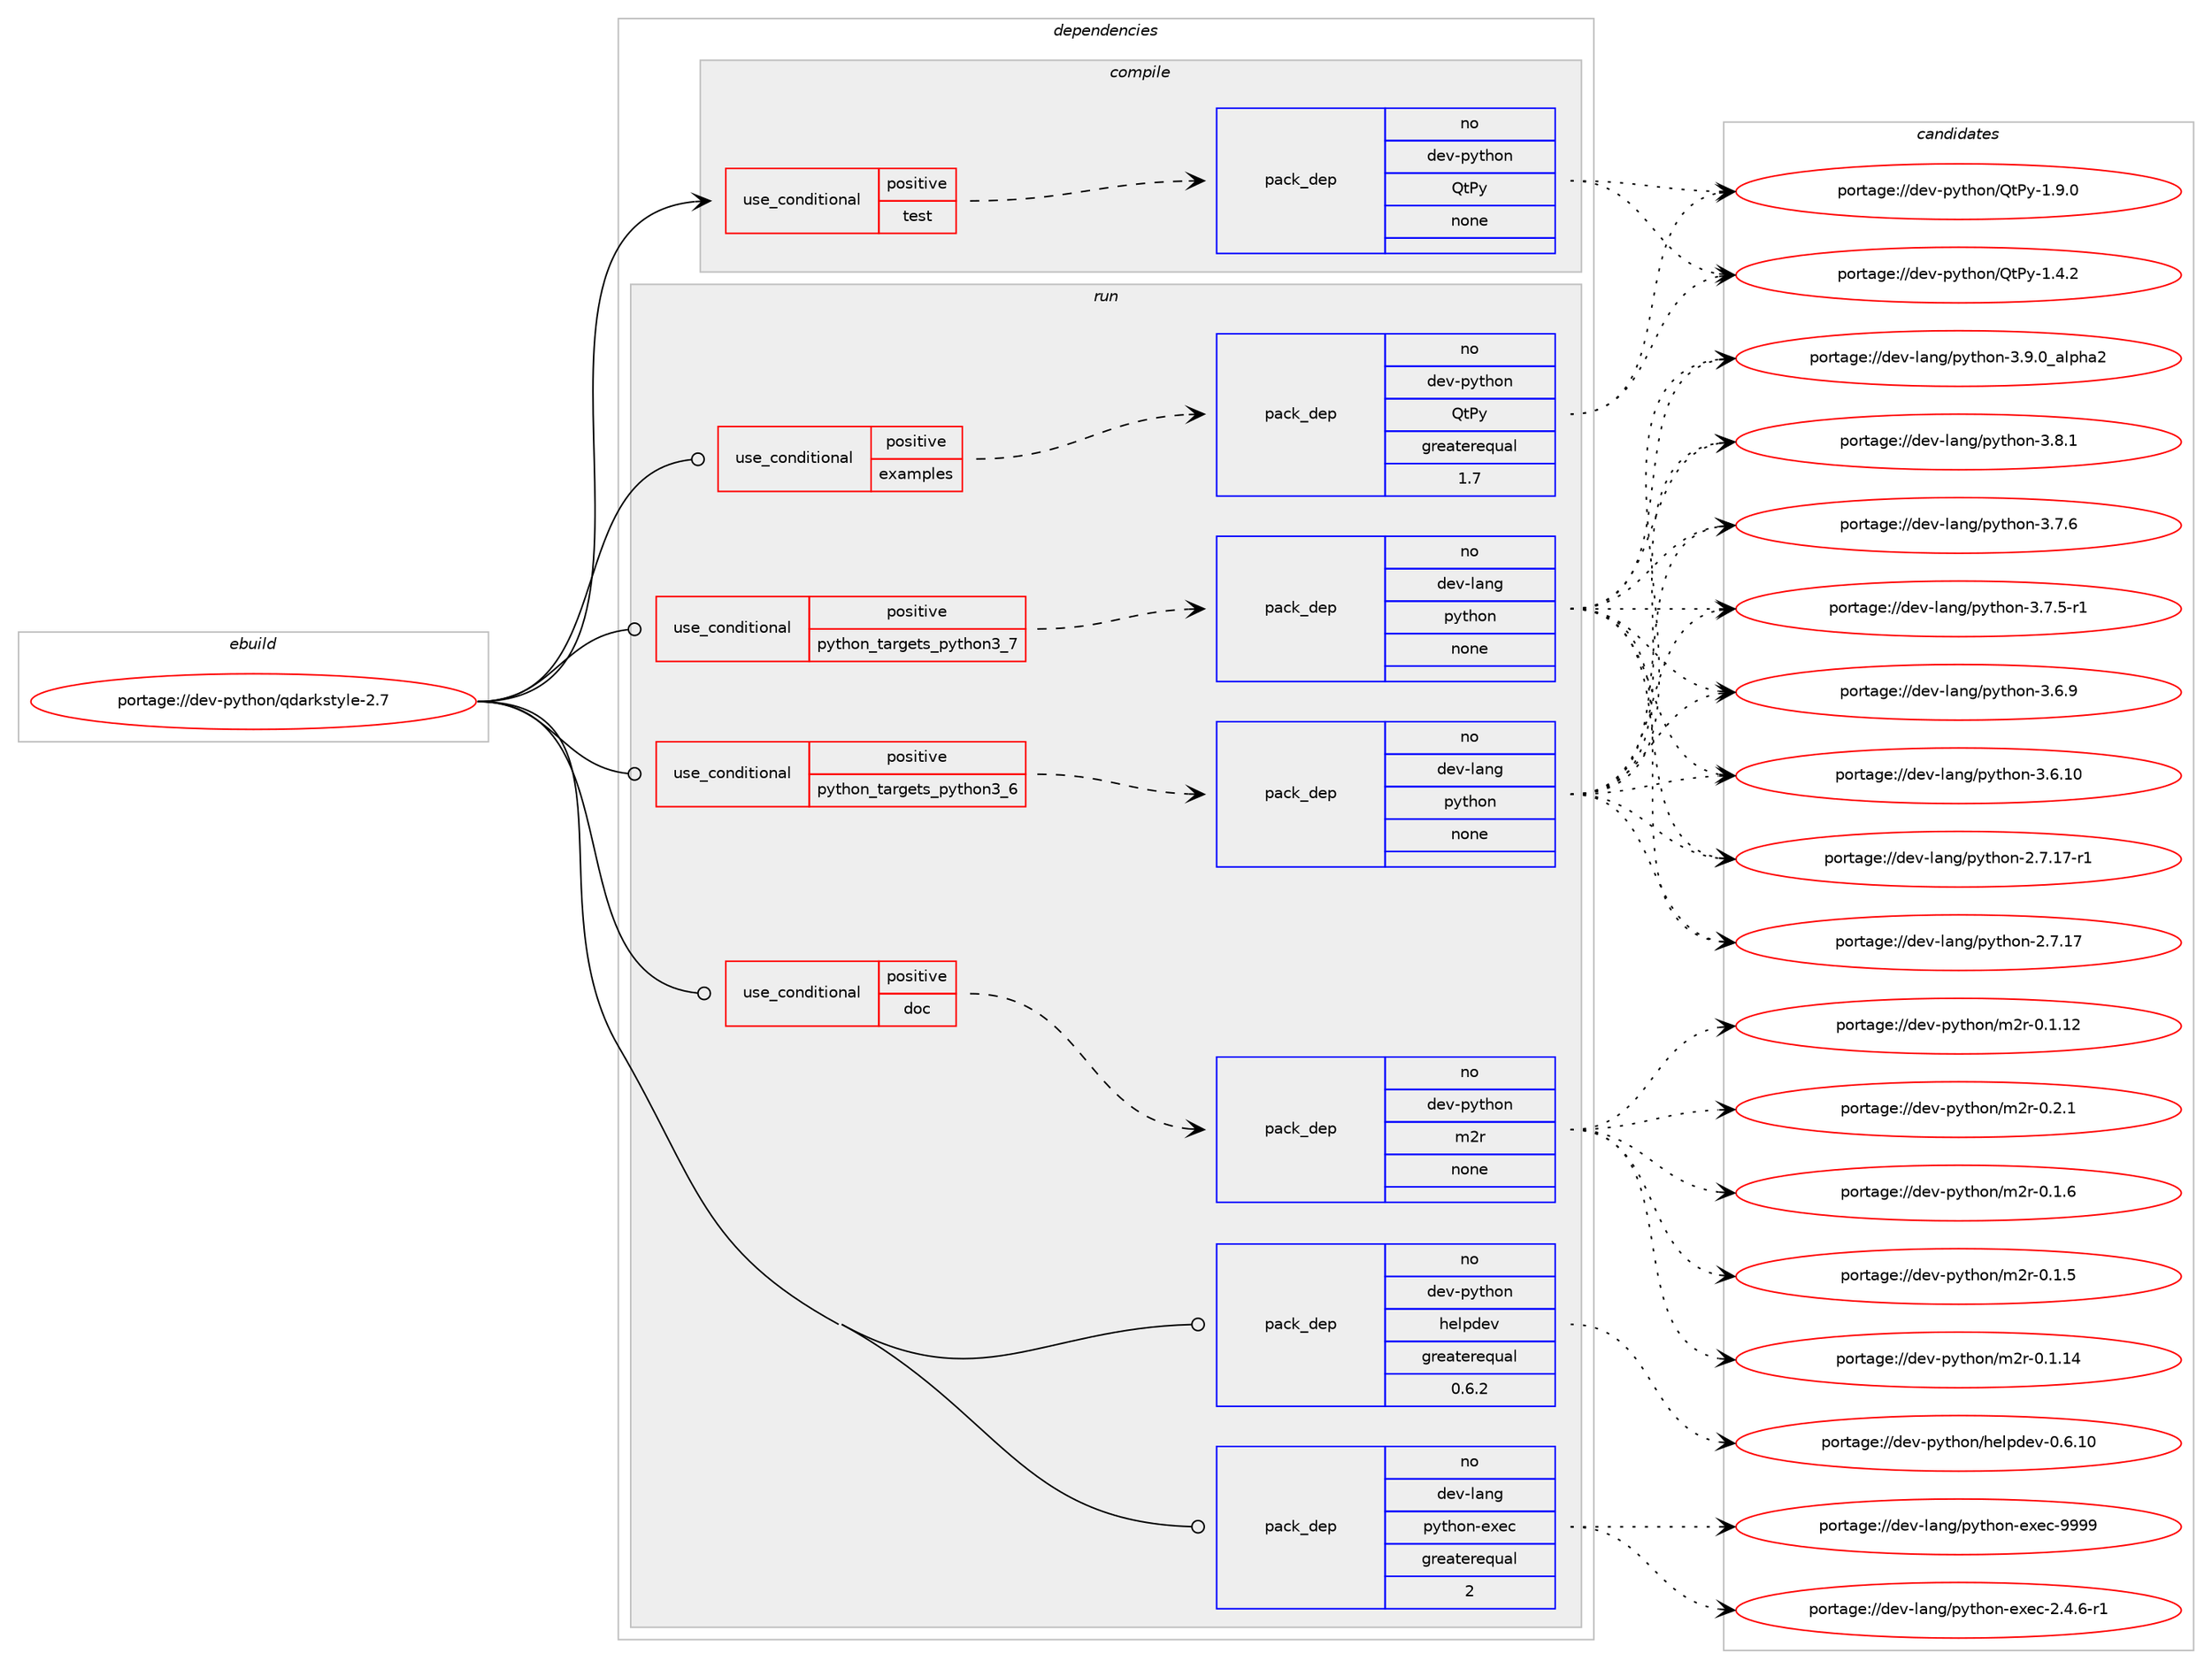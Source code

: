 digraph prolog {

# *************
# Graph options
# *************

newrank=true;
concentrate=true;
compound=true;
graph [rankdir=LR,fontname=Helvetica,fontsize=10,ranksep=1.5];#, ranksep=2.5, nodesep=0.2];
edge  [arrowhead=vee];
node  [fontname=Helvetica,fontsize=10];

# **********
# The ebuild
# **********

subgraph cluster_leftcol {
color=gray;
label=<<i>ebuild</i>>;
id [label="portage://dev-python/qdarkstyle-2.7", color=red, width=4, href="../dev-python/qdarkstyle-2.7.svg"];
}

# ****************
# The dependencies
# ****************

subgraph cluster_midcol {
color=gray;
label=<<i>dependencies</i>>;
subgraph cluster_compile {
fillcolor="#eeeeee";
style=filled;
label=<<i>compile</i>>;
subgraph cond107083 {
dependency429405 [label=<<TABLE BORDER="0" CELLBORDER="1" CELLSPACING="0" CELLPADDING="4"><TR><TD ROWSPAN="3" CELLPADDING="10">use_conditional</TD></TR><TR><TD>positive</TD></TR><TR><TD>test</TD></TR></TABLE>>, shape=none, color=red];
subgraph pack317421 {
dependency429406 [label=<<TABLE BORDER="0" CELLBORDER="1" CELLSPACING="0" CELLPADDING="4" WIDTH="220"><TR><TD ROWSPAN="6" CELLPADDING="30">pack_dep</TD></TR><TR><TD WIDTH="110">no</TD></TR><TR><TD>dev-python</TD></TR><TR><TD>QtPy</TD></TR><TR><TD>none</TD></TR><TR><TD></TD></TR></TABLE>>, shape=none, color=blue];
}
dependency429405:e -> dependency429406:w [weight=20,style="dashed",arrowhead="vee"];
}
id:e -> dependency429405:w [weight=20,style="solid",arrowhead="vee"];
}
subgraph cluster_compileandrun {
fillcolor="#eeeeee";
style=filled;
label=<<i>compile and run</i>>;
}
subgraph cluster_run {
fillcolor="#eeeeee";
style=filled;
label=<<i>run</i>>;
subgraph cond107084 {
dependency429407 [label=<<TABLE BORDER="0" CELLBORDER="1" CELLSPACING="0" CELLPADDING="4"><TR><TD ROWSPAN="3" CELLPADDING="10">use_conditional</TD></TR><TR><TD>positive</TD></TR><TR><TD>doc</TD></TR></TABLE>>, shape=none, color=red];
subgraph pack317422 {
dependency429408 [label=<<TABLE BORDER="0" CELLBORDER="1" CELLSPACING="0" CELLPADDING="4" WIDTH="220"><TR><TD ROWSPAN="6" CELLPADDING="30">pack_dep</TD></TR><TR><TD WIDTH="110">no</TD></TR><TR><TD>dev-python</TD></TR><TR><TD>m2r</TD></TR><TR><TD>none</TD></TR><TR><TD></TD></TR></TABLE>>, shape=none, color=blue];
}
dependency429407:e -> dependency429408:w [weight=20,style="dashed",arrowhead="vee"];
}
id:e -> dependency429407:w [weight=20,style="solid",arrowhead="odot"];
subgraph cond107085 {
dependency429409 [label=<<TABLE BORDER="0" CELLBORDER="1" CELLSPACING="0" CELLPADDING="4"><TR><TD ROWSPAN="3" CELLPADDING="10">use_conditional</TD></TR><TR><TD>positive</TD></TR><TR><TD>examples</TD></TR></TABLE>>, shape=none, color=red];
subgraph pack317423 {
dependency429410 [label=<<TABLE BORDER="0" CELLBORDER="1" CELLSPACING="0" CELLPADDING="4" WIDTH="220"><TR><TD ROWSPAN="6" CELLPADDING="30">pack_dep</TD></TR><TR><TD WIDTH="110">no</TD></TR><TR><TD>dev-python</TD></TR><TR><TD>QtPy</TD></TR><TR><TD>greaterequal</TD></TR><TR><TD>1.7</TD></TR></TABLE>>, shape=none, color=blue];
}
dependency429409:e -> dependency429410:w [weight=20,style="dashed",arrowhead="vee"];
}
id:e -> dependency429409:w [weight=20,style="solid",arrowhead="odot"];
subgraph cond107086 {
dependency429411 [label=<<TABLE BORDER="0" CELLBORDER="1" CELLSPACING="0" CELLPADDING="4"><TR><TD ROWSPAN="3" CELLPADDING="10">use_conditional</TD></TR><TR><TD>positive</TD></TR><TR><TD>python_targets_python3_6</TD></TR></TABLE>>, shape=none, color=red];
subgraph pack317424 {
dependency429412 [label=<<TABLE BORDER="0" CELLBORDER="1" CELLSPACING="0" CELLPADDING="4" WIDTH="220"><TR><TD ROWSPAN="6" CELLPADDING="30">pack_dep</TD></TR><TR><TD WIDTH="110">no</TD></TR><TR><TD>dev-lang</TD></TR><TR><TD>python</TD></TR><TR><TD>none</TD></TR><TR><TD></TD></TR></TABLE>>, shape=none, color=blue];
}
dependency429411:e -> dependency429412:w [weight=20,style="dashed",arrowhead="vee"];
}
id:e -> dependency429411:w [weight=20,style="solid",arrowhead="odot"];
subgraph cond107087 {
dependency429413 [label=<<TABLE BORDER="0" CELLBORDER="1" CELLSPACING="0" CELLPADDING="4"><TR><TD ROWSPAN="3" CELLPADDING="10">use_conditional</TD></TR><TR><TD>positive</TD></TR><TR><TD>python_targets_python3_7</TD></TR></TABLE>>, shape=none, color=red];
subgraph pack317425 {
dependency429414 [label=<<TABLE BORDER="0" CELLBORDER="1" CELLSPACING="0" CELLPADDING="4" WIDTH="220"><TR><TD ROWSPAN="6" CELLPADDING="30">pack_dep</TD></TR><TR><TD WIDTH="110">no</TD></TR><TR><TD>dev-lang</TD></TR><TR><TD>python</TD></TR><TR><TD>none</TD></TR><TR><TD></TD></TR></TABLE>>, shape=none, color=blue];
}
dependency429413:e -> dependency429414:w [weight=20,style="dashed",arrowhead="vee"];
}
id:e -> dependency429413:w [weight=20,style="solid",arrowhead="odot"];
subgraph pack317426 {
dependency429415 [label=<<TABLE BORDER="0" CELLBORDER="1" CELLSPACING="0" CELLPADDING="4" WIDTH="220"><TR><TD ROWSPAN="6" CELLPADDING="30">pack_dep</TD></TR><TR><TD WIDTH="110">no</TD></TR><TR><TD>dev-lang</TD></TR><TR><TD>python-exec</TD></TR><TR><TD>greaterequal</TD></TR><TR><TD>2</TD></TR></TABLE>>, shape=none, color=blue];
}
id:e -> dependency429415:w [weight=20,style="solid",arrowhead="odot"];
subgraph pack317427 {
dependency429416 [label=<<TABLE BORDER="0" CELLBORDER="1" CELLSPACING="0" CELLPADDING="4" WIDTH="220"><TR><TD ROWSPAN="6" CELLPADDING="30">pack_dep</TD></TR><TR><TD WIDTH="110">no</TD></TR><TR><TD>dev-python</TD></TR><TR><TD>helpdev</TD></TR><TR><TD>greaterequal</TD></TR><TR><TD>0.6.2</TD></TR></TABLE>>, shape=none, color=blue];
}
id:e -> dependency429416:w [weight=20,style="solid",arrowhead="odot"];
}
}

# **************
# The candidates
# **************

subgraph cluster_choices {
rank=same;
color=gray;
label=<<i>candidates</i>>;

subgraph choice317421 {
color=black;
nodesep=1;
choice10010111845112121116104111110478111680121454946574648 [label="portage://dev-python/QtPy-1.9.0", color=red, width=4,href="../dev-python/QtPy-1.9.0.svg"];
choice10010111845112121116104111110478111680121454946524650 [label="portage://dev-python/QtPy-1.4.2", color=red, width=4,href="../dev-python/QtPy-1.4.2.svg"];
dependency429406:e -> choice10010111845112121116104111110478111680121454946574648:w [style=dotted,weight="100"];
dependency429406:e -> choice10010111845112121116104111110478111680121454946524650:w [style=dotted,weight="100"];
}
subgraph choice317422 {
color=black;
nodesep=1;
choice100101118451121211161041111104710950114454846504649 [label="portage://dev-python/m2r-0.2.1", color=red, width=4,href="../dev-python/m2r-0.2.1.svg"];
choice100101118451121211161041111104710950114454846494654 [label="portage://dev-python/m2r-0.1.6", color=red, width=4,href="../dev-python/m2r-0.1.6.svg"];
choice100101118451121211161041111104710950114454846494653 [label="portage://dev-python/m2r-0.1.5", color=red, width=4,href="../dev-python/m2r-0.1.5.svg"];
choice10010111845112121116104111110471095011445484649464952 [label="portage://dev-python/m2r-0.1.14", color=red, width=4,href="../dev-python/m2r-0.1.14.svg"];
choice10010111845112121116104111110471095011445484649464950 [label="portage://dev-python/m2r-0.1.12", color=red, width=4,href="../dev-python/m2r-0.1.12.svg"];
dependency429408:e -> choice100101118451121211161041111104710950114454846504649:w [style=dotted,weight="100"];
dependency429408:e -> choice100101118451121211161041111104710950114454846494654:w [style=dotted,weight="100"];
dependency429408:e -> choice100101118451121211161041111104710950114454846494653:w [style=dotted,weight="100"];
dependency429408:e -> choice10010111845112121116104111110471095011445484649464952:w [style=dotted,weight="100"];
dependency429408:e -> choice10010111845112121116104111110471095011445484649464950:w [style=dotted,weight="100"];
}
subgraph choice317423 {
color=black;
nodesep=1;
choice10010111845112121116104111110478111680121454946574648 [label="portage://dev-python/QtPy-1.9.0", color=red, width=4,href="../dev-python/QtPy-1.9.0.svg"];
choice10010111845112121116104111110478111680121454946524650 [label="portage://dev-python/QtPy-1.4.2", color=red, width=4,href="../dev-python/QtPy-1.4.2.svg"];
dependency429410:e -> choice10010111845112121116104111110478111680121454946574648:w [style=dotted,weight="100"];
dependency429410:e -> choice10010111845112121116104111110478111680121454946524650:w [style=dotted,weight="100"];
}
subgraph choice317424 {
color=black;
nodesep=1;
choice10010111845108971101034711212111610411111045514657464895971081121049750 [label="portage://dev-lang/python-3.9.0_alpha2", color=red, width=4,href="../dev-lang/python-3.9.0_alpha2.svg"];
choice100101118451089711010347112121116104111110455146564649 [label="portage://dev-lang/python-3.8.1", color=red, width=4,href="../dev-lang/python-3.8.1.svg"];
choice100101118451089711010347112121116104111110455146554654 [label="portage://dev-lang/python-3.7.6", color=red, width=4,href="../dev-lang/python-3.7.6.svg"];
choice1001011184510897110103471121211161041111104551465546534511449 [label="portage://dev-lang/python-3.7.5-r1", color=red, width=4,href="../dev-lang/python-3.7.5-r1.svg"];
choice100101118451089711010347112121116104111110455146544657 [label="portage://dev-lang/python-3.6.9", color=red, width=4,href="../dev-lang/python-3.6.9.svg"];
choice10010111845108971101034711212111610411111045514654464948 [label="portage://dev-lang/python-3.6.10", color=red, width=4,href="../dev-lang/python-3.6.10.svg"];
choice100101118451089711010347112121116104111110455046554649554511449 [label="portage://dev-lang/python-2.7.17-r1", color=red, width=4,href="../dev-lang/python-2.7.17-r1.svg"];
choice10010111845108971101034711212111610411111045504655464955 [label="portage://dev-lang/python-2.7.17", color=red, width=4,href="../dev-lang/python-2.7.17.svg"];
dependency429412:e -> choice10010111845108971101034711212111610411111045514657464895971081121049750:w [style=dotted,weight="100"];
dependency429412:e -> choice100101118451089711010347112121116104111110455146564649:w [style=dotted,weight="100"];
dependency429412:e -> choice100101118451089711010347112121116104111110455146554654:w [style=dotted,weight="100"];
dependency429412:e -> choice1001011184510897110103471121211161041111104551465546534511449:w [style=dotted,weight="100"];
dependency429412:e -> choice100101118451089711010347112121116104111110455146544657:w [style=dotted,weight="100"];
dependency429412:e -> choice10010111845108971101034711212111610411111045514654464948:w [style=dotted,weight="100"];
dependency429412:e -> choice100101118451089711010347112121116104111110455046554649554511449:w [style=dotted,weight="100"];
dependency429412:e -> choice10010111845108971101034711212111610411111045504655464955:w [style=dotted,weight="100"];
}
subgraph choice317425 {
color=black;
nodesep=1;
choice10010111845108971101034711212111610411111045514657464895971081121049750 [label="portage://dev-lang/python-3.9.0_alpha2", color=red, width=4,href="../dev-lang/python-3.9.0_alpha2.svg"];
choice100101118451089711010347112121116104111110455146564649 [label="portage://dev-lang/python-3.8.1", color=red, width=4,href="../dev-lang/python-3.8.1.svg"];
choice100101118451089711010347112121116104111110455146554654 [label="portage://dev-lang/python-3.7.6", color=red, width=4,href="../dev-lang/python-3.7.6.svg"];
choice1001011184510897110103471121211161041111104551465546534511449 [label="portage://dev-lang/python-3.7.5-r1", color=red, width=4,href="../dev-lang/python-3.7.5-r1.svg"];
choice100101118451089711010347112121116104111110455146544657 [label="portage://dev-lang/python-3.6.9", color=red, width=4,href="../dev-lang/python-3.6.9.svg"];
choice10010111845108971101034711212111610411111045514654464948 [label="portage://dev-lang/python-3.6.10", color=red, width=4,href="../dev-lang/python-3.6.10.svg"];
choice100101118451089711010347112121116104111110455046554649554511449 [label="portage://dev-lang/python-2.7.17-r1", color=red, width=4,href="../dev-lang/python-2.7.17-r1.svg"];
choice10010111845108971101034711212111610411111045504655464955 [label="portage://dev-lang/python-2.7.17", color=red, width=4,href="../dev-lang/python-2.7.17.svg"];
dependency429414:e -> choice10010111845108971101034711212111610411111045514657464895971081121049750:w [style=dotted,weight="100"];
dependency429414:e -> choice100101118451089711010347112121116104111110455146564649:w [style=dotted,weight="100"];
dependency429414:e -> choice100101118451089711010347112121116104111110455146554654:w [style=dotted,weight="100"];
dependency429414:e -> choice1001011184510897110103471121211161041111104551465546534511449:w [style=dotted,weight="100"];
dependency429414:e -> choice100101118451089711010347112121116104111110455146544657:w [style=dotted,weight="100"];
dependency429414:e -> choice10010111845108971101034711212111610411111045514654464948:w [style=dotted,weight="100"];
dependency429414:e -> choice100101118451089711010347112121116104111110455046554649554511449:w [style=dotted,weight="100"];
dependency429414:e -> choice10010111845108971101034711212111610411111045504655464955:w [style=dotted,weight="100"];
}
subgraph choice317426 {
color=black;
nodesep=1;
choice10010111845108971101034711212111610411111045101120101994557575757 [label="portage://dev-lang/python-exec-9999", color=red, width=4,href="../dev-lang/python-exec-9999.svg"];
choice10010111845108971101034711212111610411111045101120101994550465246544511449 [label="portage://dev-lang/python-exec-2.4.6-r1", color=red, width=4,href="../dev-lang/python-exec-2.4.6-r1.svg"];
dependency429415:e -> choice10010111845108971101034711212111610411111045101120101994557575757:w [style=dotted,weight="100"];
dependency429415:e -> choice10010111845108971101034711212111610411111045101120101994550465246544511449:w [style=dotted,weight="100"];
}
subgraph choice317427 {
color=black;
nodesep=1;
choice100101118451121211161041111104710410110811210010111845484654464948 [label="portage://dev-python/helpdev-0.6.10", color=red, width=4,href="../dev-python/helpdev-0.6.10.svg"];
dependency429416:e -> choice100101118451121211161041111104710410110811210010111845484654464948:w [style=dotted,weight="100"];
}
}

}
